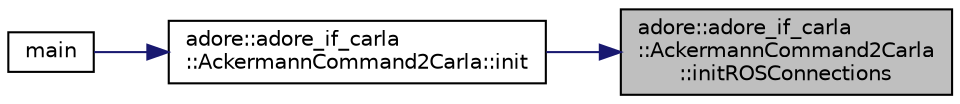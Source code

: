 digraph "adore::adore_if_carla::AckermannCommand2Carla::initROSConnections"
{
 // LATEX_PDF_SIZE
  edge [fontname="Helvetica",fontsize="10",labelfontname="Helvetica",labelfontsize="10"];
  node [fontname="Helvetica",fontsize="10",shape=record];
  rankdir="RL";
  Node1 [label="adore::adore_if_carla\l::AckermannCommand2Carla\l::initROSConnections",height=0.2,width=0.4,color="black", fillcolor="grey75", style="filled", fontcolor="black",tooltip=" "];
  Node1 -> Node2 [dir="back",color="midnightblue",fontsize="10",style="solid",fontname="Helvetica"];
  Node2 [label="adore::adore_if_carla\l::AckermannCommand2Carla::init",height=0.2,width=0.4,color="black", fillcolor="white", style="filled",URL="$classadore_1_1adore__if__carla_1_1AckermannCommand2Carla.html#a2bf1ea7537b99c92ce804dd0f573aa71",tooltip=" "];
  Node2 -> Node3 [dir="back",color="midnightblue",fontsize="10",style="solid",fontname="Helvetica"];
  Node3 [label="main",height=0.2,width=0.4,color="black", fillcolor="white", style="filled",URL="$ackermanncommand2carla_8cpp.html#a3c04138a5bfe5d72780bb7e82a18e627",tooltip=" "];
}
